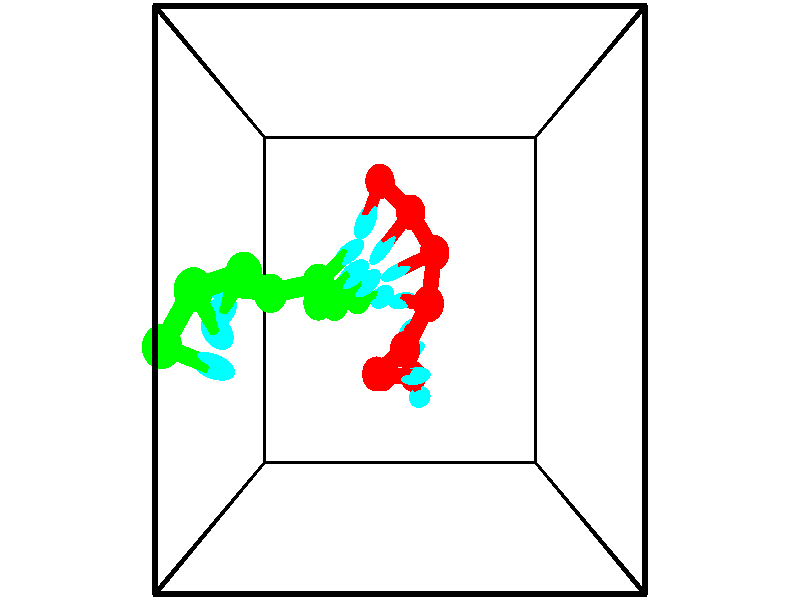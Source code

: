 // switches for output
#declare DRAW_BASES = 1; // possible values are 0, 1; only relevant for DNA ribbons
#declare DRAW_BASES_TYPE = 3; // possible values are 1, 2, 3; only relevant for DNA ribbons
#declare DRAW_FOG = 0; // set to 1 to enable fog

#include "colors.inc"

#include "transforms.inc"
background { rgb <1, 1, 1>}

#default {
   normal{
       ripples 0.25
       frequency 0.20
       turbulence 0.2
       lambda 5
   }
	finish {
		phong 0.1
		phong_size 40.
	}
}

// original window dimensions: 1024x640


// camera settings

camera {
	sky <-0, 1, 0>
	up <-0, 1, 0>
	right 1.6 * <1, 0, 0>
	location <2.5, 2.5, 11.1562>
	look_at <2.5, 2.5, 2.5>
	direction <0, 0, -8.6562>
	angle 67.0682
}


# declare cpy_camera_pos = <2.5, 2.5, 11.1562>;
# if (DRAW_FOG = 1)
fog {
	fog_type 2
	up vnormalize(cpy_camera_pos)
	color rgbt<1,1,1,0.3>
	distance 1e-5
	fog_alt 3e-3
	fog_offset 4
}
# end


// LIGHTS

# declare lum = 6;
global_settings {
	ambient_light rgb lum * <0.05, 0.05, 0.05>
	max_trace_level 15
}# declare cpy_direct_light_amount = 0.25;
light_source
{	1000 * <-1, -1, 1>,
	rgb lum * cpy_direct_light_amount
	parallel
}

light_source
{	1000 * <1, 1, -1>,
	rgb lum * cpy_direct_light_amount
	parallel
}

// strand 0

// nucleotide -1

// particle -1
sphere {
	<2.756877, 1.265156, -0.546087> 0.250000
	pigment { color rgbt <1,0,0,0> }
	no_shadow
}
cylinder {
	<2.816194, 1.127392, -0.175274>,  <2.851784, 1.044734, 0.047214>, 0.100000
	pigment { color rgbt <1,0,0,0> }
	no_shadow
}
cylinder {
	<2.816194, 1.127392, -0.175274>,  <2.756877, 1.265156, -0.546087>, 0.100000
	pigment { color rgbt <1,0,0,0> }
	no_shadow
}

// particle -1
sphere {
	<2.816194, 1.127392, -0.175274> 0.100000
	pigment { color rgbt <1,0,0,0> }
	no_shadow
}
sphere {
	0, 1
	scale<0.080000,0.200000,0.300000>
	matrix <-0.274018, 0.886386, 0.373141,
		-0.950223, -0.309357, 0.037069,
		0.148291, -0.344410, 0.927034,
		2.860682, 1.024069, 0.102836>
	pigment { color rgbt <0,1,1,0> }
	no_shadow
}
cylinder {
	<2.179692, 1.333644, -0.100062>,  <2.756877, 1.265156, -0.546087>, 0.130000
	pigment { color rgbt <1,0,0,0> }
	no_shadow
}

// nucleotide -1

// particle -1
sphere {
	<2.179692, 1.333644, -0.100062> 0.250000
	pigment { color rgbt <1,0,0,0> }
	no_shadow
}
cylinder {
	<2.521262, 1.347210, 0.107655>,  <2.726203, 1.355349, 0.232285>, 0.100000
	pigment { color rgbt <1,0,0,0> }
	no_shadow
}
cylinder {
	<2.521262, 1.347210, 0.107655>,  <2.179692, 1.333644, -0.100062>, 0.100000
	pigment { color rgbt <1,0,0,0> }
	no_shadow
}

// particle -1
sphere {
	<2.521262, 1.347210, 0.107655> 0.100000
	pigment { color rgbt <1,0,0,0> }
	no_shadow
}
sphere {
	0, 1
	scale<0.080000,0.200000,0.300000>
	matrix <-0.291962, 0.857254, 0.424116,
		-0.430782, -0.513776, 0.741931,
		0.853923, 0.033914, 0.519292,
		2.777439, 1.357384, 0.263442>
	pigment { color rgbt <0,1,1,0> }
	no_shadow
}
cylinder {
	<2.094893, 1.436103, 0.729082>,  <2.179692, 1.333644, -0.100062>, 0.130000
	pigment { color rgbt <1,0,0,0> }
	no_shadow
}

// nucleotide -1

// particle -1
sphere {
	<2.094893, 1.436103, 0.729082> 0.250000
	pigment { color rgbt <1,0,0,0> }
	no_shadow
}
cylinder {
	<2.426183, 1.604748, 0.581413>,  <2.624957, 1.705934, 0.492812>, 0.100000
	pigment { color rgbt <1,0,0,0> }
	no_shadow
}
cylinder {
	<2.426183, 1.604748, 0.581413>,  <2.094893, 1.436103, 0.729082>, 0.100000
	pigment { color rgbt <1,0,0,0> }
	no_shadow
}

// particle -1
sphere {
	<2.426183, 1.604748, 0.581413> 0.100000
	pigment { color rgbt <1,0,0,0> }
	no_shadow
}
sphere {
	0, 1
	scale<0.080000,0.200000,0.300000>
	matrix <-0.281104, 0.882457, 0.377159,
		0.484792, -0.208598, 0.849390,
		0.828225, 0.421611, -0.369171,
		2.674651, 1.731231, 0.470662>
	pigment { color rgbt <0,1,1,0> }
	no_shadow
}
cylinder {
	<2.582762, 1.823539, 1.259227>,  <2.094893, 1.436103, 0.729082>, 0.130000
	pigment { color rgbt <1,0,0,0> }
	no_shadow
}

// nucleotide -1

// particle -1
sphere {
	<2.582762, 1.823539, 1.259227> 0.250000
	pigment { color rgbt <1,0,0,0> }
	no_shadow
}
cylinder {
	<2.637535, 1.974426, 0.892849>,  <2.670399, 2.064959, 0.673022>, 0.100000
	pigment { color rgbt <1,0,0,0> }
	no_shadow
}
cylinder {
	<2.637535, 1.974426, 0.892849>,  <2.582762, 1.823539, 1.259227>, 0.100000
	pigment { color rgbt <1,0,0,0> }
	no_shadow
}

// particle -1
sphere {
	<2.637535, 1.974426, 0.892849> 0.100000
	pigment { color rgbt <1,0,0,0> }
	no_shadow
}
sphere {
	0, 1
	scale<0.080000,0.200000,0.300000>
	matrix <-0.371057, 0.876866, 0.305652,
		0.918459, 0.298014, 0.260040,
		0.136932, 0.377219, -0.915946,
		2.678615, 2.087592, 0.618065>
	pigment { color rgbt <0,1,1,0> }
	no_shadow
}
cylinder {
	<2.965652, 2.449603, 1.317694>,  <2.582762, 1.823539, 1.259227>, 0.130000
	pigment { color rgbt <1,0,0,0> }
	no_shadow
}

// nucleotide -1

// particle -1
sphere {
	<2.965652, 2.449603, 1.317694> 0.250000
	pigment { color rgbt <1,0,0,0> }
	no_shadow
}
cylinder {
	<2.719683, 2.473511, 1.003166>,  <2.572102, 2.487855, 0.814450>, 0.100000
	pigment { color rgbt <1,0,0,0> }
	no_shadow
}
cylinder {
	<2.719683, 2.473511, 1.003166>,  <2.965652, 2.449603, 1.317694>, 0.100000
	pigment { color rgbt <1,0,0,0> }
	no_shadow
}

// particle -1
sphere {
	<2.719683, 2.473511, 1.003166> 0.100000
	pigment { color rgbt <1,0,0,0> }
	no_shadow
}
sphere {
	0, 1
	scale<0.080000,0.200000,0.300000>
	matrix <-0.366740, 0.861058, 0.352251,
		0.698120, 0.504982, -0.507565,
		-0.614923, 0.059769, -0.786319,
		2.535206, 2.491441, 0.767270>
	pigment { color rgbt <0,1,1,0> }
	no_shadow
}
cylinder {
	<3.080506, 3.159408, 0.993294>,  <2.965652, 2.449603, 1.317694>, 0.130000
	pigment { color rgbt <1,0,0,0> }
	no_shadow
}

// nucleotide -1

// particle -1
sphere {
	<3.080506, 3.159408, 0.993294> 0.250000
	pigment { color rgbt <1,0,0,0> }
	no_shadow
}
cylinder {
	<2.718136, 3.018089, 0.899929>,  <2.500714, 2.933298, 0.843910>, 0.100000
	pigment { color rgbt <1,0,0,0> }
	no_shadow
}
cylinder {
	<2.718136, 3.018089, 0.899929>,  <3.080506, 3.159408, 0.993294>, 0.100000
	pigment { color rgbt <1,0,0,0> }
	no_shadow
}

// particle -1
sphere {
	<2.718136, 3.018089, 0.899929> 0.100000
	pigment { color rgbt <1,0,0,0> }
	no_shadow
}
sphere {
	0, 1
	scale<0.080000,0.200000,0.300000>
	matrix <-0.419444, 0.824259, 0.380346,
		0.058017, 0.442469, -0.894905,
		-0.905925, -0.353296, -0.233412,
		2.446359, 2.912101, 0.829905>
	pigment { color rgbt <0,1,1,0> }
	no_shadow
}
cylinder {
	<2.680478, 3.736952, 0.930027>,  <3.080506, 3.159408, 0.993294>, 0.130000
	pigment { color rgbt <1,0,0,0> }
	no_shadow
}

// nucleotide -1

// particle -1
sphere {
	<2.680478, 3.736952, 0.930027> 0.250000
	pigment { color rgbt <1,0,0,0> }
	no_shadow
}
cylinder {
	<2.408550, 3.444275, 0.949913>,  <2.245393, 3.268669, 0.961844>, 0.100000
	pigment { color rgbt <1,0,0,0> }
	no_shadow
}
cylinder {
	<2.408550, 3.444275, 0.949913>,  <2.680478, 3.736952, 0.930027>, 0.100000
	pigment { color rgbt <1,0,0,0> }
	no_shadow
}

// particle -1
sphere {
	<2.408550, 3.444275, 0.949913> 0.100000
	pigment { color rgbt <1,0,0,0> }
	no_shadow
}
sphere {
	0, 1
	scale<0.080000,0.200000,0.300000>
	matrix <-0.611192, 0.602719, 0.513005,
		-0.405325, 0.318366, -0.856945,
		-0.679821, -0.731692, 0.049714,
		2.204604, 3.224767, 0.964827>
	pigment { color rgbt <0,1,1,0> }
	no_shadow
}
cylinder {
	<2.158197, 4.185236, 0.855977>,  <2.680478, 3.736952, 0.930027>, 0.130000
	pigment { color rgbt <1,0,0,0> }
	no_shadow
}

// nucleotide -1

// particle -1
sphere {
	<2.158197, 4.185236, 0.855977> 0.250000
	pigment { color rgbt <1,0,0,0> }
	no_shadow
}
cylinder {
	<2.028384, 3.841866, 1.014866>,  <1.950496, 3.635844, 1.110199>, 0.100000
	pigment { color rgbt <1,0,0,0> }
	no_shadow
}
cylinder {
	<2.028384, 3.841866, 1.014866>,  <2.158197, 4.185236, 0.855977>, 0.100000
	pigment { color rgbt <1,0,0,0> }
	no_shadow
}

// particle -1
sphere {
	<2.028384, 3.841866, 1.014866> 0.100000
	pigment { color rgbt <1,0,0,0> }
	no_shadow
}
sphere {
	0, 1
	scale<0.080000,0.200000,0.300000>
	matrix <-0.454460, 0.509815, 0.730448,
		-0.829545, 0.056533, -0.555571,
		-0.324533, -0.858425, 0.397223,
		1.931024, 3.584338, 1.134033>
	pigment { color rgbt <0,1,1,0> }
	no_shadow
}
// strand 1

// nucleotide -1

// particle -1
sphere {
	<-0.672408, 1.982912, 3.104882> 0.250000
	pigment { color rgbt <0,1,0,0> }
	no_shadow
}
cylinder {
	<-0.323509, 1.842628, 2.968536>,  <-0.114170, 1.758458, 2.886729>, 0.100000
	pigment { color rgbt <0,1,0,0> }
	no_shadow
}
cylinder {
	<-0.323509, 1.842628, 2.968536>,  <-0.672408, 1.982912, 3.104882>, 0.100000
	pigment { color rgbt <0,1,0,0> }
	no_shadow
}

// particle -1
sphere {
	<-0.323509, 1.842628, 2.968536> 0.100000
	pigment { color rgbt <0,1,0,0> }
	no_shadow
}
sphere {
	0, 1
	scale<0.080000,0.200000,0.300000>
	matrix <-0.014642, 0.677931, -0.734979,
		0.488846, 0.646074, 0.586188,
		0.872247, -0.350709, -0.340864,
		-0.061835, 1.737416, 2.866277>
	pigment { color rgbt <0,1,1,0> }
	no_shadow
}
cylinder {
	<-0.237417, 2.613009, 3.149560>,  <-0.672408, 1.982912, 3.104882>, 0.130000
	pigment { color rgbt <0,1,0,0> }
	no_shadow
}

// nucleotide -1

// particle -1
sphere {
	<-0.237417, 2.613009, 3.149560> 0.250000
	pigment { color rgbt <0,1,0,0> }
	no_shadow
}
cylinder {
	<-0.139229, 2.334274, 2.879993>,  <-0.080316, 2.167034, 2.718253>, 0.100000
	pigment { color rgbt <0,1,0,0> }
	no_shadow
}
cylinder {
	<-0.139229, 2.334274, 2.879993>,  <-0.237417, 2.613009, 3.149560>, 0.100000
	pigment { color rgbt <0,1,0,0> }
	no_shadow
}

// particle -1
sphere {
	<-0.139229, 2.334274, 2.879993> 0.100000
	pigment { color rgbt <0,1,0,0> }
	no_shadow
}
sphere {
	0, 1
	scale<0.080000,0.200000,0.300000>
	matrix <-0.149446, 0.659674, -0.736544,
		0.957815, 0.281515, 0.057792,
		0.245472, -0.696836, -0.673916,
		-0.065587, 2.125223, 2.677819>
	pigment { color rgbt <0,1,1,0> }
	no_shadow
}
cylinder {
	<0.311055, 2.814470, 2.683350>,  <-0.237417, 2.613009, 3.149560>, 0.130000
	pigment { color rgbt <0,1,0,0> }
	no_shadow
}

// nucleotide -1

// particle -1
sphere {
	<0.311055, 2.814470, 2.683350> 0.250000
	pigment { color rgbt <0,1,0,0> }
	no_shadow
}
cylinder {
	<0.069288, 2.556183, 2.496704>,  <-0.075772, 2.401211, 2.384717>, 0.100000
	pigment { color rgbt <0,1,0,0> }
	no_shadow
}
cylinder {
	<0.069288, 2.556183, 2.496704>,  <0.311055, 2.814470, 2.683350>, 0.100000
	pigment { color rgbt <0,1,0,0> }
	no_shadow
}

// particle -1
sphere {
	<0.069288, 2.556183, 2.496704> 0.100000
	pigment { color rgbt <0,1,0,0> }
	no_shadow
}
sphere {
	0, 1
	scale<0.080000,0.200000,0.300000>
	matrix <-0.219062, 0.697837, -0.681935,
		0.765960, -0.309953, -0.563235,
		-0.604414, -0.645719, -0.466616,
		-0.112036, 2.362467, 2.356720>
	pigment { color rgbt <0,1,1,0> }
	no_shadow
}
cylinder {
	<0.523591, 2.585109, 1.934825>,  <0.311055, 2.814470, 2.683350>, 0.130000
	pigment { color rgbt <0,1,0,0> }
	no_shadow
}

// nucleotide -1

// particle -1
sphere {
	<0.523591, 2.585109, 1.934825> 0.250000
	pigment { color rgbt <0,1,0,0> }
	no_shadow
}
cylinder {
	<0.134672, 2.615662, 2.023193>,  <-0.098679, 2.633993, 2.076214>, 0.100000
	pigment { color rgbt <0,1,0,0> }
	no_shadow
}
cylinder {
	<0.134672, 2.615662, 2.023193>,  <0.523591, 2.585109, 1.934825>, 0.100000
	pigment { color rgbt <0,1,0,0> }
	no_shadow
}

// particle -1
sphere {
	<0.134672, 2.615662, 2.023193> 0.100000
	pigment { color rgbt <0,1,0,0> }
	no_shadow
}
sphere {
	0, 1
	scale<0.080000,0.200000,0.300000>
	matrix <-0.083844, 0.768262, -0.634622,
		-0.218198, -0.635563, -0.740574,
		-0.972296, 0.076380, 0.220921,
		-0.157017, 2.638576, 2.089470>
	pigment { color rgbt <0,1,1,0> }
	no_shadow
}
cylinder {
	<1.230907, 2.722028, 1.752225>,  <0.523591, 2.585109, 1.934825>, 0.130000
	pigment { color rgbt <0,1,0,0> }
	no_shadow
}

// nucleotide -1

// particle -1
sphere {
	<1.230907, 2.722028, 1.752225> 0.250000
	pigment { color rgbt <0,1,0,0> }
	no_shadow
}
cylinder {
	<1.489424, 2.961906, 1.563473>,  <1.644534, 3.105833, 1.450222>, 0.100000
	pigment { color rgbt <0,1,0,0> }
	no_shadow
}
cylinder {
	<1.489424, 2.961906, 1.563473>,  <1.230907, 2.722028, 1.752225>, 0.100000
	pigment { color rgbt <0,1,0,0> }
	no_shadow
}

// particle -1
sphere {
	<1.489424, 2.961906, 1.563473> 0.100000
	pigment { color rgbt <0,1,0,0> }
	no_shadow
}
sphere {
	0, 1
	scale<0.080000,0.200000,0.300000>
	matrix <0.280226, -0.761693, -0.584207,
		-0.709774, 0.245336, -0.660327,
		0.646293, 0.599695, -0.471880,
		1.683312, 3.141815, 1.421909>
	pigment { color rgbt <0,1,1,0> }
	no_shadow
}
cylinder {
	<1.140899, 2.464442, 1.088173>,  <1.230907, 2.722028, 1.752225>, 0.130000
	pigment { color rgbt <0,1,0,0> }
	no_shadow
}

// nucleotide -1

// particle -1
sphere {
	<1.140899, 2.464442, 1.088173> 0.250000
	pigment { color rgbt <0,1,0,0> }
	no_shadow
}
cylinder {
	<1.468174, 2.691872, 1.054012>,  <1.664539, 2.828329, 1.033516>, 0.100000
	pigment { color rgbt <0,1,0,0> }
	no_shadow
}
cylinder {
	<1.468174, 2.691872, 1.054012>,  <1.140899, 2.464442, 1.088173>, 0.100000
	pigment { color rgbt <0,1,0,0> }
	no_shadow
}

// particle -1
sphere {
	<1.468174, 2.691872, 1.054012> 0.100000
	pigment { color rgbt <0,1,0,0> }
	no_shadow
}
sphere {
	0, 1
	scale<0.080000,0.200000,0.300000>
	matrix <0.319613, -0.573255, -0.754471,
		-0.477929, 0.590004, -0.650753,
		0.818188, 0.568573, -0.085402,
		1.713630, 2.862443, 1.028392>
	pigment { color rgbt <0,1,1,0> }
	no_shadow
}
cylinder {
	<1.328298, 2.438597, 0.374093>,  <1.140899, 2.464442, 1.088173>, 0.130000
	pigment { color rgbt <0,1,0,0> }
	no_shadow
}

// nucleotide -1

// particle -1
sphere {
	<1.328298, 2.438597, 0.374093> 0.250000
	pigment { color rgbt <0,1,0,0> }
	no_shadow
}
cylinder {
	<1.662870, 2.613800, 0.505871>,  <1.863614, 2.718922, 0.584937>, 0.100000
	pigment { color rgbt <0,1,0,0> }
	no_shadow
}
cylinder {
	<1.662870, 2.613800, 0.505871>,  <1.328298, 2.438597, 0.374093>, 0.100000
	pigment { color rgbt <0,1,0,0> }
	no_shadow
}

// particle -1
sphere {
	<1.662870, 2.613800, 0.505871> 0.100000
	pigment { color rgbt <0,1,0,0> }
	no_shadow
}
sphere {
	0, 1
	scale<0.080000,0.200000,0.300000>
	matrix <0.520851, -0.448169, -0.726539,
		-0.170583, 0.779290, -0.602999,
		0.836430, 0.438008, 0.329444,
		1.913800, 2.745203, 0.604704>
	pigment { color rgbt <0,1,1,0> }
	no_shadow
}
cylinder {
	<1.697509, 2.524604, -0.245058>,  <1.328298, 2.438597, 0.374093>, 0.130000
	pigment { color rgbt <0,1,0,0> }
	no_shadow
}

// nucleotide -1

// particle -1
sphere {
	<1.697509, 2.524604, -0.245058> 0.250000
	pigment { color rgbt <0,1,0,0> }
	no_shadow
}
cylinder {
	<1.970123, 2.538109, 0.047344>,  <2.133692, 2.546212, 0.222785>, 0.100000
	pigment { color rgbt <0,1,0,0> }
	no_shadow
}
cylinder {
	<1.970123, 2.538109, 0.047344>,  <1.697509, 2.524604, -0.245058>, 0.100000
	pigment { color rgbt <0,1,0,0> }
	no_shadow
}

// particle -1
sphere {
	<1.970123, 2.538109, 0.047344> 0.100000
	pigment { color rgbt <0,1,0,0> }
	no_shadow
}
sphere {
	0, 1
	scale<0.080000,0.200000,0.300000>
	matrix <0.654795, -0.474144, -0.588584,
		0.326729, 0.879800, -0.345254,
		0.681536, 0.033763, 0.731005,
		2.174584, 2.548238, 0.266646>
	pigment { color rgbt <0,1,1,0> }
	no_shadow
}
// box output
cylinder {
	<0.000000, 0.000000, 0.000000>,  <5.000000, 0.000000, 0.000000>, 0.025000
	pigment { color rgbt <0,0,0,0> }
	no_shadow
}
cylinder {
	<0.000000, 0.000000, 0.000000>,  <0.000000, 5.000000, 0.000000>, 0.025000
	pigment { color rgbt <0,0,0,0> }
	no_shadow
}
cylinder {
	<0.000000, 0.000000, 0.000000>,  <0.000000, 0.000000, 5.000000>, 0.025000
	pigment { color rgbt <0,0,0,0> }
	no_shadow
}
cylinder {
	<5.000000, 5.000000, 5.000000>,  <0.000000, 5.000000, 5.000000>, 0.025000
	pigment { color rgbt <0,0,0,0> }
	no_shadow
}
cylinder {
	<5.000000, 5.000000, 5.000000>,  <5.000000, 0.000000, 5.000000>, 0.025000
	pigment { color rgbt <0,0,0,0> }
	no_shadow
}
cylinder {
	<5.000000, 5.000000, 5.000000>,  <5.000000, 5.000000, 0.000000>, 0.025000
	pigment { color rgbt <0,0,0,0> }
	no_shadow
}
cylinder {
	<0.000000, 0.000000, 5.000000>,  <0.000000, 5.000000, 5.000000>, 0.025000
	pigment { color rgbt <0,0,0,0> }
	no_shadow
}
cylinder {
	<0.000000, 0.000000, 5.000000>,  <5.000000, 0.000000, 5.000000>, 0.025000
	pigment { color rgbt <0,0,0,0> }
	no_shadow
}
cylinder {
	<5.000000, 5.000000, 0.000000>,  <0.000000, 5.000000, 0.000000>, 0.025000
	pigment { color rgbt <0,0,0,0> }
	no_shadow
}
cylinder {
	<5.000000, 5.000000, 0.000000>,  <5.000000, 0.000000, 0.000000>, 0.025000
	pigment { color rgbt <0,0,0,0> }
	no_shadow
}
cylinder {
	<5.000000, 0.000000, 5.000000>,  <5.000000, 0.000000, 0.000000>, 0.025000
	pigment { color rgbt <0,0,0,0> }
	no_shadow
}
cylinder {
	<0.000000, 5.000000, 0.000000>,  <0.000000, 5.000000, 5.000000>, 0.025000
	pigment { color rgbt <0,0,0,0> }
	no_shadow
}
// end of box output
